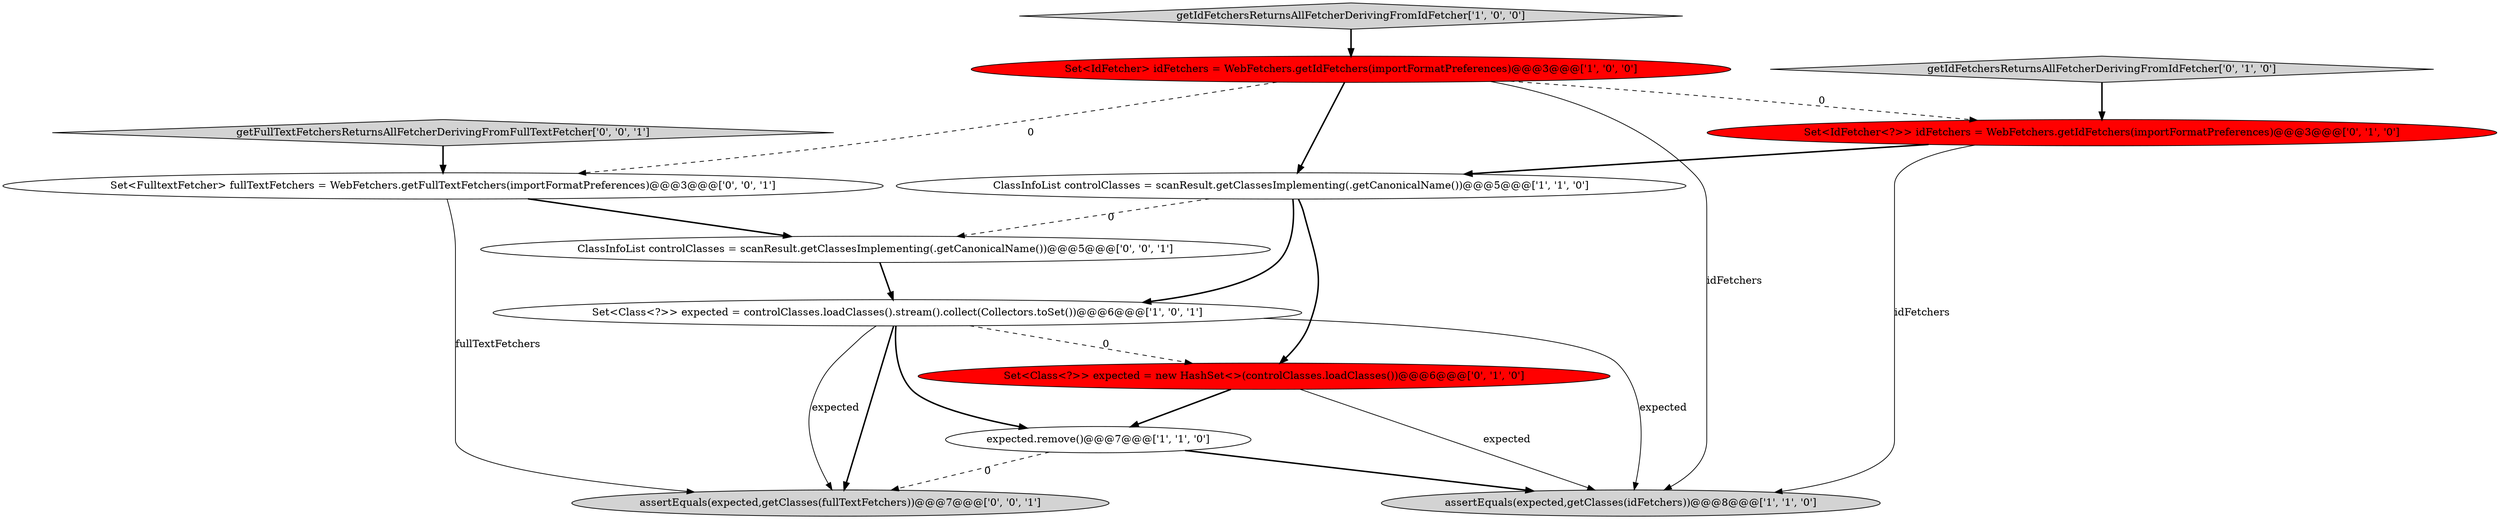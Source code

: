digraph {
11 [style = filled, label = "getFullTextFetchersReturnsAllFetcherDerivingFromFullTextFetcher['0', '0', '1']", fillcolor = lightgray, shape = diamond image = "AAA0AAABBB3BBB"];
3 [style = filled, label = "ClassInfoList controlClasses = scanResult.getClassesImplementing(.getCanonicalName())@@@5@@@['1', '1', '0']", fillcolor = white, shape = ellipse image = "AAA0AAABBB1BBB"];
5 [style = filled, label = "Set<Class<?>> expected = controlClasses.loadClasses().stream().collect(Collectors.toSet())@@@6@@@['1', '0', '1']", fillcolor = white, shape = ellipse image = "AAA0AAABBB1BBB"];
1 [style = filled, label = "expected.remove()@@@7@@@['1', '1', '0']", fillcolor = white, shape = ellipse image = "AAA0AAABBB1BBB"];
0 [style = filled, label = "assertEquals(expected,getClasses(idFetchers))@@@8@@@['1', '1', '0']", fillcolor = lightgray, shape = ellipse image = "AAA0AAABBB1BBB"];
2 [style = filled, label = "Set<IdFetcher> idFetchers = WebFetchers.getIdFetchers(importFormatPreferences)@@@3@@@['1', '0', '0']", fillcolor = red, shape = ellipse image = "AAA1AAABBB1BBB"];
7 [style = filled, label = "Set<Class<?>> expected = new HashSet<>(controlClasses.loadClasses())@@@6@@@['0', '1', '0']", fillcolor = red, shape = ellipse image = "AAA1AAABBB2BBB"];
9 [style = filled, label = "Set<FulltextFetcher> fullTextFetchers = WebFetchers.getFullTextFetchers(importFormatPreferences)@@@3@@@['0', '0', '1']", fillcolor = white, shape = ellipse image = "AAA0AAABBB3BBB"];
10 [style = filled, label = "ClassInfoList controlClasses = scanResult.getClassesImplementing(.getCanonicalName())@@@5@@@['0', '0', '1']", fillcolor = white, shape = ellipse image = "AAA0AAABBB3BBB"];
4 [style = filled, label = "getIdFetchersReturnsAllFetcherDerivingFromIdFetcher['1', '0', '0']", fillcolor = lightgray, shape = diamond image = "AAA0AAABBB1BBB"];
12 [style = filled, label = "assertEquals(expected,getClasses(fullTextFetchers))@@@7@@@['0', '0', '1']", fillcolor = lightgray, shape = ellipse image = "AAA0AAABBB3BBB"];
6 [style = filled, label = "Set<IdFetcher<?>> idFetchers = WebFetchers.getIdFetchers(importFormatPreferences)@@@3@@@['0', '1', '0']", fillcolor = red, shape = ellipse image = "AAA1AAABBB2BBB"];
8 [style = filled, label = "getIdFetchersReturnsAllFetcherDerivingFromIdFetcher['0', '1', '0']", fillcolor = lightgray, shape = diamond image = "AAA0AAABBB2BBB"];
6->3 [style = bold, label=""];
7->1 [style = bold, label=""];
6->0 [style = solid, label="idFetchers"];
2->3 [style = bold, label=""];
9->12 [style = solid, label="fullTextFetchers"];
8->6 [style = bold, label=""];
1->0 [style = bold, label=""];
4->2 [style = bold, label=""];
9->10 [style = bold, label=""];
11->9 [style = bold, label=""];
7->0 [style = solid, label="expected"];
1->12 [style = dashed, label="0"];
5->1 [style = bold, label=""];
5->12 [style = solid, label="expected"];
3->5 [style = bold, label=""];
10->5 [style = bold, label=""];
3->7 [style = bold, label=""];
5->12 [style = bold, label=""];
2->9 [style = dashed, label="0"];
2->6 [style = dashed, label="0"];
2->0 [style = solid, label="idFetchers"];
3->10 [style = dashed, label="0"];
5->7 [style = dashed, label="0"];
5->0 [style = solid, label="expected"];
}
